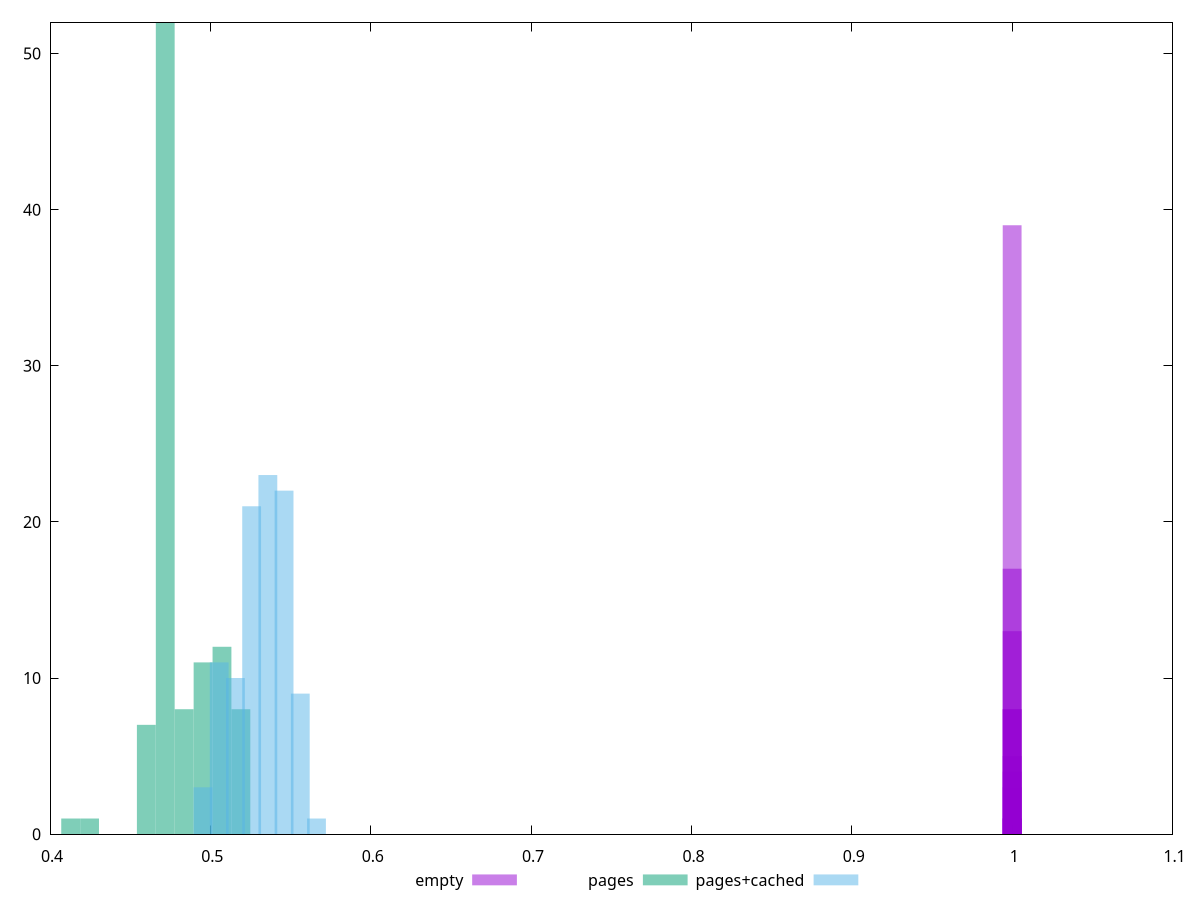 $_empty <<EOF
0.9999989004034511 1
0.9999990679642031 8
0.9999990307284804 39
0.9999989934927578 5
0.9999990121106191 17
0.9999990493463418 13
0.9999990865820645 8
0.999998956257035 1
0.9999989376391738 4
0.9999989748748964 3
0.9999988817855897 1
EOF
$_pages <<EOF
0.4128759526538513 1
0.5072475989747316 12
0.4718582316044015 52
0.4954511431846216 11
0.5190440547648416 8
0.4836546873945115 8
0.4600617758142915 7
0.42467240844396137 1
EOF
$_pagesCached <<EOF
0.5156314793966679 10
0.5055210582320274 11
0.535852321725949 23
0.5257419005613084 21
0.5560731640552301 9
0.4954106370673868 3
0.5459627428905895 22
0.5661835852198707 1
EOF
set key outside below
set terminal pngcairo
set output "report_00004_2020-11-02T20-21-41.718Z/performance_score/performance_score_empty_pages_pages+cached+hist.png"
set boxwidth 0.011742462678564264
set style fill transparent solid 0.5 noborder
set yrange [0:52]
plot $_empty title "empty" with boxes ,$_pages title "pages" with boxes ,$_pagesCached title "pages+cached" with boxes ,